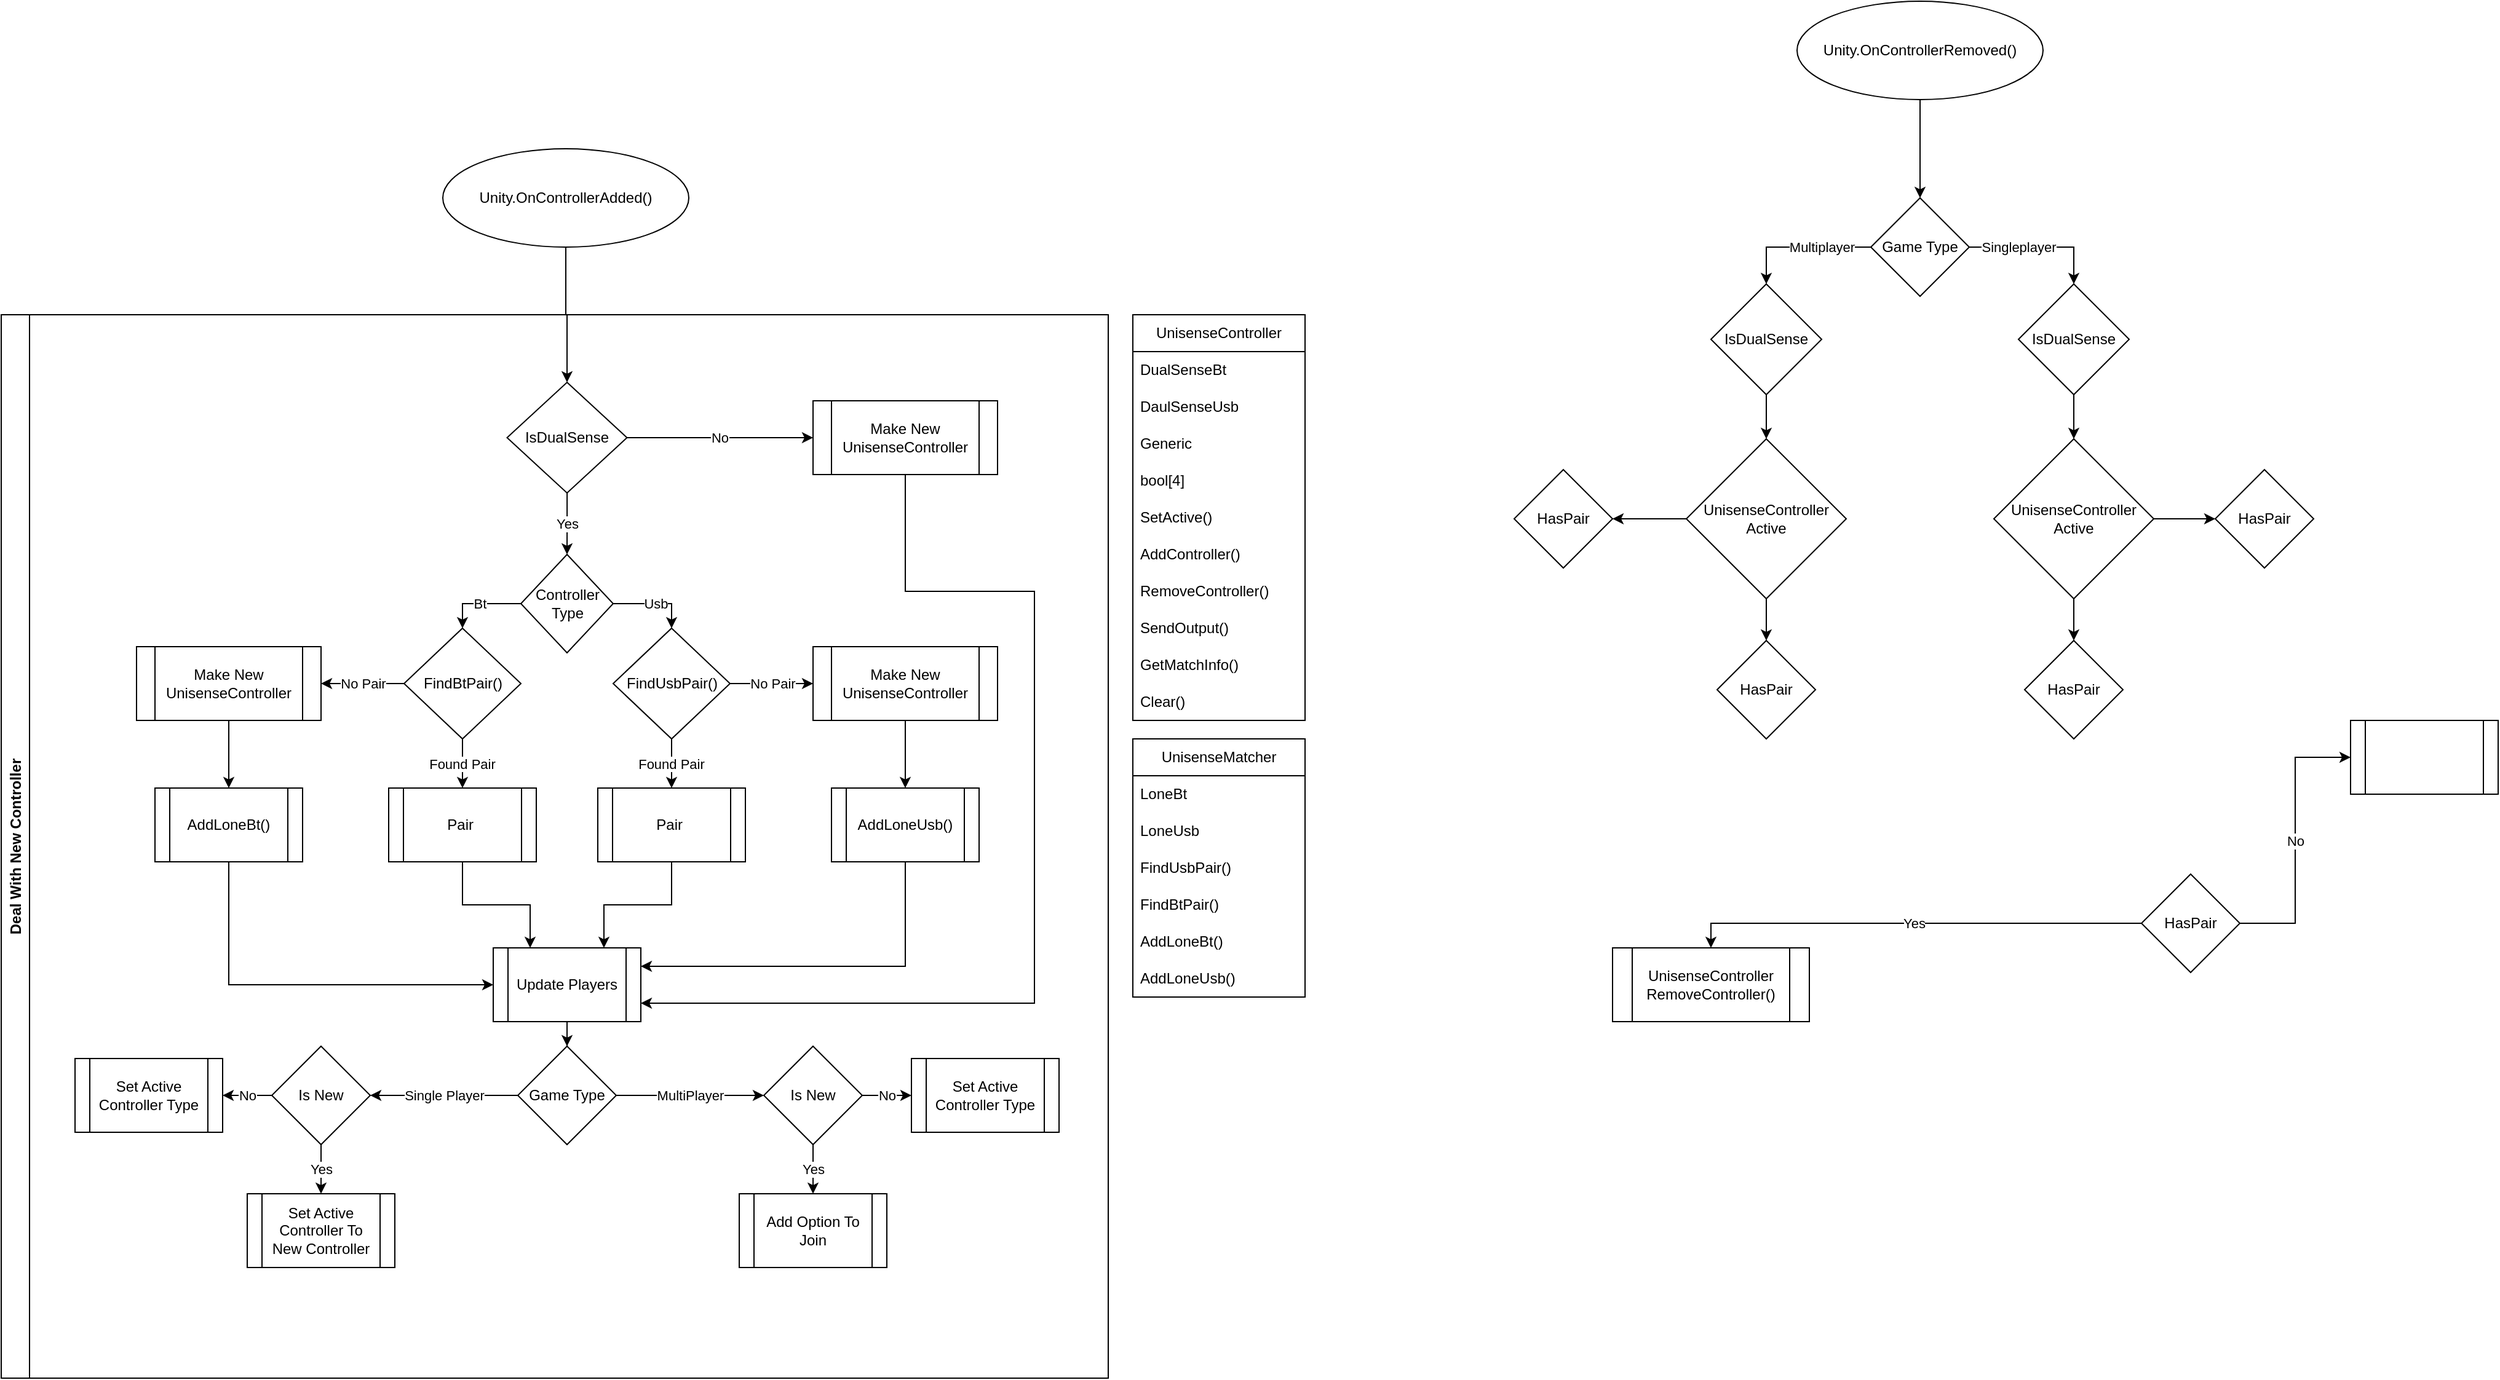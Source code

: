 <mxfile version="23.1.5" type="device" pages="2">
  <diagram id="C5RBs43oDa-KdzZeNtuy" name="UnisenseConnectionManager">
    <mxGraphModel dx="1750" dy="2364" grid="1" gridSize="10" guides="1" tooltips="1" connect="1" arrows="1" fold="1" page="1" pageScale="1" pageWidth="827" pageHeight="1169" math="0" shadow="0">
      <root>
        <mxCell id="WIyWlLk6GJQsqaUBKTNV-0" />
        <mxCell id="WIyWlLk6GJQsqaUBKTNV-1" parent="WIyWlLk6GJQsqaUBKTNV-0" />
        <mxCell id="zdHJ3N0BVW96yLe1-sQY-8" style="edgeStyle=orthogonalEdgeStyle;rounded=0;orthogonalLoop=1;jettySize=auto;html=1;exitX=0.5;exitY=1;exitDx=0;exitDy=0;entryX=0.5;entryY=0;entryDx=0;entryDy=0;labelBackgroundColor=none;fontColor=default;" parent="WIyWlLk6GJQsqaUBKTNV-1" source="zdHJ3N0BVW96yLe1-sQY-0" target="zdHJ3N0BVW96yLe1-sQY-6" edge="1">
          <mxGeometry relative="1" as="geometry" />
        </mxCell>
        <mxCell id="zdHJ3N0BVW96yLe1-sQY-0" value="Unity.OnControllerAdded()" style="ellipse;whiteSpace=wrap;html=1;labelBackgroundColor=none;" parent="WIyWlLk6GJQsqaUBKTNV-1" vertex="1">
          <mxGeometry x="439" y="-950" width="200" height="80" as="geometry" />
        </mxCell>
        <mxCell id="zdHJ3N0BVW96yLe1-sQY-5" value="Deal With New Controller" style="swimlane;horizontal=0;whiteSpace=wrap;html=1;labelBackgroundColor=none;" parent="WIyWlLk6GJQsqaUBKTNV-1" vertex="1">
          <mxGeometry x="80" y="-815" width="900" height="865" as="geometry" />
        </mxCell>
        <mxCell id="w6uGmxB17E7nNtzy83DF-5" value="Yes" style="edgeStyle=orthogonalEdgeStyle;rounded=0;orthogonalLoop=1;jettySize=auto;html=1;entryX=0.5;entryY=0;entryDx=0;entryDy=0;" parent="zdHJ3N0BVW96yLe1-sQY-5" source="zdHJ3N0BVW96yLe1-sQY-6" target="zdHJ3N0BVW96yLe1-sQY-9" edge="1">
          <mxGeometry relative="1" as="geometry" />
        </mxCell>
        <mxCell id="w6uGmxB17E7nNtzy83DF-6" value="No" style="edgeStyle=orthogonalEdgeStyle;rounded=0;orthogonalLoop=1;jettySize=auto;html=1;" parent="zdHJ3N0BVW96yLe1-sQY-5" source="zdHJ3N0BVW96yLe1-sQY-6" target="zdHJ3N0BVW96yLe1-sQY-61" edge="1">
          <mxGeometry relative="1" as="geometry" />
        </mxCell>
        <mxCell id="zdHJ3N0BVW96yLe1-sQY-6" value="IsDualSense" style="rhombus;whiteSpace=wrap;html=1;labelBackgroundColor=none;" parent="zdHJ3N0BVW96yLe1-sQY-5" vertex="1">
          <mxGeometry x="411.25" y="55" width="97.5" height="90" as="geometry" />
        </mxCell>
        <mxCell id="w6uGmxB17E7nNtzy83DF-7" value="Usb" style="edgeStyle=orthogonalEdgeStyle;rounded=0;orthogonalLoop=1;jettySize=auto;html=1;entryX=0.5;entryY=0;entryDx=0;entryDy=0;labelBackgroundColor=default;" parent="zdHJ3N0BVW96yLe1-sQY-5" source="zdHJ3N0BVW96yLe1-sQY-9" target="zdHJ3N0BVW96yLe1-sQY-41" edge="1">
          <mxGeometry relative="1" as="geometry">
            <Array as="points">
              <mxPoint x="545" y="235" />
            </Array>
          </mxGeometry>
        </mxCell>
        <mxCell id="w6uGmxB17E7nNtzy83DF-8" value="Bt" style="edgeStyle=orthogonalEdgeStyle;rounded=0;orthogonalLoop=1;jettySize=auto;html=1;entryX=0.5;entryY=0;entryDx=0;entryDy=0;" parent="zdHJ3N0BVW96yLe1-sQY-5" source="zdHJ3N0BVW96yLe1-sQY-9" target="zdHJ3N0BVW96yLe1-sQY-40" edge="1">
          <mxGeometry relative="1" as="geometry">
            <Array as="points">
              <mxPoint x="375" y="235" />
            </Array>
          </mxGeometry>
        </mxCell>
        <mxCell id="zdHJ3N0BVW96yLe1-sQY-9" value="Controller Type" style="rhombus;whiteSpace=wrap;html=1;labelBackgroundColor=none;" parent="zdHJ3N0BVW96yLe1-sQY-5" vertex="1">
          <mxGeometry x="422.5" y="195" width="75" height="80" as="geometry" />
        </mxCell>
        <mxCell id="w6uGmxB17E7nNtzy83DF-1" value="Found Pair" style="edgeStyle=orthogonalEdgeStyle;rounded=0;orthogonalLoop=1;jettySize=auto;" parent="zdHJ3N0BVW96yLe1-sQY-5" source="zdHJ3N0BVW96yLe1-sQY-40" target="zdHJ3N0BVW96yLe1-sQY-43" edge="1">
          <mxGeometry relative="1" as="geometry" />
        </mxCell>
        <mxCell id="w6uGmxB17E7nNtzy83DF-4" value="No Pair" style="edgeStyle=orthogonalEdgeStyle;rounded=0;orthogonalLoop=1;jettySize=auto;html=1;entryX=1;entryY=0.5;entryDx=0;entryDy=0;" parent="zdHJ3N0BVW96yLe1-sQY-5" source="zdHJ3N0BVW96yLe1-sQY-40" target="zdHJ3N0BVW96yLe1-sQY-52" edge="1">
          <mxGeometry relative="1" as="geometry" />
        </mxCell>
        <mxCell id="zdHJ3N0BVW96yLe1-sQY-40" value="FindBtPair()" style="rhombus;whiteSpace=wrap;html=1;labelBackgroundColor=none;" parent="zdHJ3N0BVW96yLe1-sQY-5" vertex="1">
          <mxGeometry x="327.5" y="255" width="95" height="90" as="geometry" />
        </mxCell>
        <mxCell id="w6uGmxB17E7nNtzy83DF-2" value="Found Pair" style="edgeStyle=orthogonalEdgeStyle;rounded=0;orthogonalLoop=1;jettySize=auto;metaEdit=0;" parent="zdHJ3N0BVW96yLe1-sQY-5" source="zdHJ3N0BVW96yLe1-sQY-41" target="zdHJ3N0BVW96yLe1-sQY-44" edge="1">
          <mxGeometry relative="1" as="geometry" />
        </mxCell>
        <mxCell id="w6uGmxB17E7nNtzy83DF-3" value="No Pair" style="edgeStyle=orthogonalEdgeStyle;rounded=0;orthogonalLoop=1;jettySize=auto;html=1;" parent="zdHJ3N0BVW96yLe1-sQY-5" source="zdHJ3N0BVW96yLe1-sQY-41" target="zdHJ3N0BVW96yLe1-sQY-51" edge="1">
          <mxGeometry relative="1" as="geometry" />
        </mxCell>
        <mxCell id="zdHJ3N0BVW96yLe1-sQY-41" value="FindUsbPair()" style="rhombus;whiteSpace=wrap;html=1;labelBackgroundColor=none;" parent="zdHJ3N0BVW96yLe1-sQY-5" vertex="1">
          <mxGeometry x="497.5" y="255" width="95" height="90" as="geometry" />
        </mxCell>
        <mxCell id="zdHJ3N0BVW96yLe1-sQY-60" style="edgeStyle=orthogonalEdgeStyle;rounded=0;orthogonalLoop=1;jettySize=auto;html=1;entryX=0.25;entryY=0;entryDx=0;entryDy=0;labelBackgroundColor=none;fontColor=default;" parent="zdHJ3N0BVW96yLe1-sQY-5" source="zdHJ3N0BVW96yLe1-sQY-43" target="zdHJ3N0BVW96yLe1-sQY-56" edge="1">
          <mxGeometry relative="1" as="geometry" />
        </mxCell>
        <mxCell id="zdHJ3N0BVW96yLe1-sQY-43" value="Pair&amp;nbsp;" style="shape=process;whiteSpace=wrap;html=1;backgroundOutline=1;labelBackgroundColor=none;" parent="zdHJ3N0BVW96yLe1-sQY-5" vertex="1">
          <mxGeometry x="315" y="385" width="120" height="60" as="geometry" />
        </mxCell>
        <mxCell id="zdHJ3N0BVW96yLe1-sQY-59" style="edgeStyle=orthogonalEdgeStyle;rounded=0;orthogonalLoop=1;jettySize=auto;html=1;entryX=0.75;entryY=0;entryDx=0;entryDy=0;labelBackgroundColor=none;fontColor=default;" parent="zdHJ3N0BVW96yLe1-sQY-5" source="zdHJ3N0BVW96yLe1-sQY-44" target="zdHJ3N0BVW96yLe1-sQY-56" edge="1">
          <mxGeometry relative="1" as="geometry" />
        </mxCell>
        <mxCell id="zdHJ3N0BVW96yLe1-sQY-44" value="Pair&amp;nbsp;" style="shape=process;whiteSpace=wrap;html=1;backgroundOutline=1;labelBackgroundColor=none;" parent="zdHJ3N0BVW96yLe1-sQY-5" vertex="1">
          <mxGeometry x="485" y="385" width="120" height="60" as="geometry" />
        </mxCell>
        <mxCell id="R3c_Hm7OZMM0B2wBE-Ah-12" style="edgeStyle=orthogonalEdgeStyle;rounded=0;orthogonalLoop=1;jettySize=auto;html=1;" parent="zdHJ3N0BVW96yLe1-sQY-5" source="zdHJ3N0BVW96yLe1-sQY-52" target="R3c_Hm7OZMM0B2wBE-Ah-5" edge="1">
          <mxGeometry relative="1" as="geometry" />
        </mxCell>
        <mxCell id="zdHJ3N0BVW96yLe1-sQY-52" value="Make New UnisenseController" style="shape=process;whiteSpace=wrap;html=1;backgroundOutline=1;labelBackgroundColor=none;" parent="zdHJ3N0BVW96yLe1-sQY-5" vertex="1">
          <mxGeometry x="110" y="270" width="150" height="60" as="geometry" />
        </mxCell>
        <mxCell id="R3c_Hm7OZMM0B2wBE-Ah-14" style="edgeStyle=orthogonalEdgeStyle;rounded=0;orthogonalLoop=1;jettySize=auto;html=1;entryX=0.5;entryY=0;entryDx=0;entryDy=0;" parent="zdHJ3N0BVW96yLe1-sQY-5" source="zdHJ3N0BVW96yLe1-sQY-51" target="R3c_Hm7OZMM0B2wBE-Ah-8" edge="1">
          <mxGeometry relative="1" as="geometry" />
        </mxCell>
        <mxCell id="zdHJ3N0BVW96yLe1-sQY-51" value="Make New UnisenseController" style="shape=process;whiteSpace=wrap;html=1;backgroundOutline=1;labelBackgroundColor=none;" parent="zdHJ3N0BVW96yLe1-sQY-5" vertex="1">
          <mxGeometry x="660" y="270" width="150" height="60" as="geometry" />
        </mxCell>
        <mxCell id="7yEXw-5nxaVh2PEXqNQl-1" style="edgeStyle=orthogonalEdgeStyle;rounded=0;orthogonalLoop=1;jettySize=auto;html=1;" parent="zdHJ3N0BVW96yLe1-sQY-5" source="zdHJ3N0BVW96yLe1-sQY-56" target="7yEXw-5nxaVh2PEXqNQl-0" edge="1">
          <mxGeometry relative="1" as="geometry" />
        </mxCell>
        <mxCell id="zdHJ3N0BVW96yLe1-sQY-56" value="Update Players" style="shape=process;whiteSpace=wrap;html=1;backgroundOutline=1;labelBackgroundColor=none;" parent="zdHJ3N0BVW96yLe1-sQY-5" vertex="1">
          <mxGeometry x="400" y="515" width="120" height="60" as="geometry" />
        </mxCell>
        <mxCell id="zdHJ3N0BVW96yLe1-sQY-62" style="edgeStyle=orthogonalEdgeStyle;rounded=0;orthogonalLoop=1;jettySize=auto;html=1;entryX=1;entryY=0.75;entryDx=0;entryDy=0;labelBackgroundColor=none;fontColor=default;" parent="zdHJ3N0BVW96yLe1-sQY-5" source="zdHJ3N0BVW96yLe1-sQY-61" target="zdHJ3N0BVW96yLe1-sQY-56" edge="1">
          <mxGeometry relative="1" as="geometry">
            <Array as="points">
              <mxPoint x="735" y="225" />
              <mxPoint x="840" y="225" />
              <mxPoint x="840" y="560" />
            </Array>
          </mxGeometry>
        </mxCell>
        <mxCell id="zdHJ3N0BVW96yLe1-sQY-61" value="Make New UnisenseController" style="shape=process;whiteSpace=wrap;html=1;backgroundOutline=1;labelBackgroundColor=none;" parent="zdHJ3N0BVW96yLe1-sQY-5" vertex="1">
          <mxGeometry x="660" y="70" width="150" height="60" as="geometry" />
        </mxCell>
        <mxCell id="7yEXw-5nxaVh2PEXqNQl-3" value="Single Player" style="edgeStyle=orthogonalEdgeStyle;rounded=0;orthogonalLoop=1;jettySize=auto;html=1;" parent="zdHJ3N0BVW96yLe1-sQY-5" source="7yEXw-5nxaVh2PEXqNQl-0" target="7yEXw-5nxaVh2PEXqNQl-9" edge="1">
          <mxGeometry relative="1" as="geometry">
            <mxPoint x="300" y="635" as="targetPoint" />
          </mxGeometry>
        </mxCell>
        <mxCell id="7yEXw-5nxaVh2PEXqNQl-6" value="MultiPlayer" style="edgeStyle=orthogonalEdgeStyle;rounded=0;orthogonalLoop=1;jettySize=auto;fixDash=0;backgroundOutline=0;labelBorderColor=none;labelBackgroundColor=default;verticalAlign=middle;align=center;html=1;horizontal=1;" parent="zdHJ3N0BVW96yLe1-sQY-5" source="7yEXw-5nxaVh2PEXqNQl-0" target="7yEXw-5nxaVh2PEXqNQl-10" edge="1">
          <mxGeometry relative="1" as="geometry">
            <mxPoint x="620" y="635" as="targetPoint" />
          </mxGeometry>
        </mxCell>
        <mxCell id="7yEXw-5nxaVh2PEXqNQl-0" value="Game Type" style="rhombus;whiteSpace=wrap;html=1;" parent="zdHJ3N0BVW96yLe1-sQY-5" vertex="1">
          <mxGeometry x="420" y="595" width="80" height="80" as="geometry" />
        </mxCell>
        <mxCell id="7yEXw-5nxaVh2PEXqNQl-13" value="Yes" style="edgeStyle=orthogonalEdgeStyle;rounded=0;orthogonalLoop=1;jettySize=auto;html=1;" parent="zdHJ3N0BVW96yLe1-sQY-5" source="7yEXw-5nxaVh2PEXqNQl-9" target="7yEXw-5nxaVh2PEXqNQl-11" edge="1">
          <mxGeometry relative="1" as="geometry" />
        </mxCell>
        <mxCell id="7yEXw-5nxaVh2PEXqNQl-16" value="No" style="edgeStyle=orthogonalEdgeStyle;rounded=0;orthogonalLoop=1;jettySize=auto;html=1;entryX=1;entryY=0.5;entryDx=0;entryDy=0;" parent="zdHJ3N0BVW96yLe1-sQY-5" source="7yEXw-5nxaVh2PEXqNQl-9" target="7yEXw-5nxaVh2PEXqNQl-15" edge="1">
          <mxGeometry relative="1" as="geometry" />
        </mxCell>
        <mxCell id="7yEXw-5nxaVh2PEXqNQl-9" value="Is New" style="rhombus;whiteSpace=wrap;html=1;" parent="zdHJ3N0BVW96yLe1-sQY-5" vertex="1">
          <mxGeometry x="220" y="595" width="80" height="80" as="geometry" />
        </mxCell>
        <mxCell id="7yEXw-5nxaVh2PEXqNQl-14" value="Yes" style="edgeStyle=orthogonalEdgeStyle;rounded=0;orthogonalLoop=1;jettySize=auto;html=1;" parent="zdHJ3N0BVW96yLe1-sQY-5" source="7yEXw-5nxaVh2PEXqNQl-10" target="7yEXw-5nxaVh2PEXqNQl-12" edge="1">
          <mxGeometry relative="1" as="geometry" />
        </mxCell>
        <mxCell id="7yEXw-5nxaVh2PEXqNQl-18" value="No" style="edgeStyle=orthogonalEdgeStyle;rounded=0;orthogonalLoop=1;jettySize=auto;html=1;entryX=0;entryY=0.5;entryDx=0;entryDy=0;" parent="zdHJ3N0BVW96yLe1-sQY-5" source="7yEXw-5nxaVh2PEXqNQl-10" target="7yEXw-5nxaVh2PEXqNQl-17" edge="1">
          <mxGeometry relative="1" as="geometry" />
        </mxCell>
        <mxCell id="7yEXw-5nxaVh2PEXqNQl-10" value="Is New" style="rhombus;whiteSpace=wrap;html=1;" parent="zdHJ3N0BVW96yLe1-sQY-5" vertex="1">
          <mxGeometry x="620" y="595" width="80" height="80" as="geometry" />
        </mxCell>
        <mxCell id="7yEXw-5nxaVh2PEXqNQl-11" value="Set Active Controller To New Controller" style="shape=process;whiteSpace=wrap;html=1;backgroundOutline=1;" parent="zdHJ3N0BVW96yLe1-sQY-5" vertex="1">
          <mxGeometry x="200" y="715" width="120" height="60" as="geometry" />
        </mxCell>
        <mxCell id="7yEXw-5nxaVh2PEXqNQl-12" value="Add Option To Join" style="shape=process;whiteSpace=wrap;html=1;backgroundOutline=1;" parent="zdHJ3N0BVW96yLe1-sQY-5" vertex="1">
          <mxGeometry x="600" y="715" width="120" height="60" as="geometry" />
        </mxCell>
        <mxCell id="7yEXw-5nxaVh2PEXqNQl-15" value="Set Active Controller Type" style="shape=process;whiteSpace=wrap;html=1;backgroundOutline=1;" parent="zdHJ3N0BVW96yLe1-sQY-5" vertex="1">
          <mxGeometry x="60" y="605" width="120" height="60" as="geometry" />
        </mxCell>
        <mxCell id="7yEXw-5nxaVh2PEXqNQl-17" value="Set Active Controller Type" style="shape=process;whiteSpace=wrap;html=1;backgroundOutline=1;" parent="zdHJ3N0BVW96yLe1-sQY-5" vertex="1">
          <mxGeometry x="740" y="605" width="120" height="60" as="geometry" />
        </mxCell>
        <mxCell id="R3c_Hm7OZMM0B2wBE-Ah-13" style="edgeStyle=orthogonalEdgeStyle;rounded=0;orthogonalLoop=1;jettySize=auto;html=1;entryX=0;entryY=0.5;entryDx=0;entryDy=0;" parent="zdHJ3N0BVW96yLe1-sQY-5" source="R3c_Hm7OZMM0B2wBE-Ah-5" target="zdHJ3N0BVW96yLe1-sQY-56" edge="1">
          <mxGeometry relative="1" as="geometry">
            <Array as="points">
              <mxPoint x="185" y="545" />
            </Array>
          </mxGeometry>
        </mxCell>
        <mxCell id="R3c_Hm7OZMM0B2wBE-Ah-5" value="AddLoneBt()" style="shape=process;whiteSpace=wrap;html=1;backgroundOutline=1;" parent="zdHJ3N0BVW96yLe1-sQY-5" vertex="1">
          <mxGeometry x="125" y="385" width="120" height="60" as="geometry" />
        </mxCell>
        <mxCell id="R3c_Hm7OZMM0B2wBE-Ah-16" style="edgeStyle=orthogonalEdgeStyle;rounded=0;orthogonalLoop=1;jettySize=auto;html=1;entryX=1;entryY=0.25;entryDx=0;entryDy=0;" parent="zdHJ3N0BVW96yLe1-sQY-5" source="R3c_Hm7OZMM0B2wBE-Ah-8" target="zdHJ3N0BVW96yLe1-sQY-56" edge="1">
          <mxGeometry relative="1" as="geometry">
            <Array as="points">
              <mxPoint x="735" y="530" />
            </Array>
          </mxGeometry>
        </mxCell>
        <mxCell id="R3c_Hm7OZMM0B2wBE-Ah-8" value="AddLoneUsb()" style="shape=process;whiteSpace=wrap;html=1;backgroundOutline=1;" parent="zdHJ3N0BVW96yLe1-sQY-5" vertex="1">
          <mxGeometry x="675" y="385" width="120" height="60" as="geometry" />
        </mxCell>
        <UserObject label="UnisenseController" link="data:page/id,mGDT3vFkgfuFO4Fwq692" id="zdHJ3N0BVW96yLe1-sQY-19">
          <mxCell style="swimlane;fontStyle=0;childLayout=stackLayout;horizontal=1;startSize=30;horizontalStack=0;resizeParent=1;resizeParentMax=0;resizeLast=0;collapsible=1;marginBottom=0;whiteSpace=wrap;html=1;labelBackgroundColor=none;" parent="WIyWlLk6GJQsqaUBKTNV-1" vertex="1">
            <mxGeometry x="1000" y="-815" width="140" height="330" as="geometry" />
          </mxCell>
        </UserObject>
        <mxCell id="zdHJ3N0BVW96yLe1-sQY-20" value="DualSenseBt" style="text;strokeColor=none;fillColor=none;align=left;verticalAlign=middle;spacingLeft=4;spacingRight=4;overflow=hidden;points=[[0,0.5],[1,0.5]];portConstraint=eastwest;rotatable=0;whiteSpace=wrap;html=1;labelBackgroundColor=none;" parent="zdHJ3N0BVW96yLe1-sQY-19" vertex="1">
          <mxGeometry y="30" width="140" height="30" as="geometry" />
        </mxCell>
        <mxCell id="zdHJ3N0BVW96yLe1-sQY-21" value="DaulSenseUsb" style="text;strokeColor=none;fillColor=none;align=left;verticalAlign=middle;spacingLeft=4;spacingRight=4;overflow=hidden;points=[[0,0.5],[1,0.5]];portConstraint=eastwest;rotatable=0;whiteSpace=wrap;html=1;labelBackgroundColor=none;" parent="zdHJ3N0BVW96yLe1-sQY-19" vertex="1">
          <mxGeometry y="60" width="140" height="30" as="geometry" />
        </mxCell>
        <mxCell id="zdHJ3N0BVW96yLe1-sQY-22" value="Generic" style="text;strokeColor=none;fillColor=none;align=left;verticalAlign=middle;spacingLeft=4;spacingRight=4;overflow=hidden;points=[[0,0.5],[1,0.5]];portConstraint=eastwest;rotatable=0;whiteSpace=wrap;html=1;labelBackgroundColor=none;" parent="zdHJ3N0BVW96yLe1-sQY-19" vertex="1">
          <mxGeometry y="90" width="140" height="30" as="geometry" />
        </mxCell>
        <UserObject label="bool[4]" tooltip="1 = Is Bt connected&#xa;2 = is Usb connected&#xa;3 = Is Generic connected&#xa;4 = Looking for Match" id="zdHJ3N0BVW96yLe1-sQY-36">
          <mxCell style="text;strokeColor=none;fillColor=none;align=left;verticalAlign=middle;spacingLeft=4;spacingRight=4;overflow=hidden;points=[[0,0.5],[1,0.5]];portConstraint=eastwest;rotatable=0;whiteSpace=wrap;html=1;labelBackgroundColor=none;" parent="zdHJ3N0BVW96yLe1-sQY-19" vertex="1">
            <mxGeometry y="120" width="140" height="30" as="geometry" />
          </mxCell>
        </UserObject>
        <mxCell id="zdHJ3N0BVW96yLe1-sQY-25" value="SetActive()" style="text;strokeColor=none;fillColor=none;align=left;verticalAlign=middle;spacingLeft=4;spacingRight=4;overflow=hidden;points=[[0,0.5],[1,0.5]];portConstraint=eastwest;rotatable=0;whiteSpace=wrap;html=1;labelBackgroundColor=none;" parent="zdHJ3N0BVW96yLe1-sQY-19" vertex="1">
          <mxGeometry y="150" width="140" height="30" as="geometry" />
        </mxCell>
        <mxCell id="zdHJ3N0BVW96yLe1-sQY-24" value="AddController()" style="text;strokeColor=none;fillColor=none;align=left;verticalAlign=middle;spacingLeft=4;spacingRight=4;overflow=hidden;points=[[0,0.5],[1,0.5]];portConstraint=eastwest;rotatable=0;whiteSpace=wrap;html=1;labelBackgroundColor=none;" parent="zdHJ3N0BVW96yLe1-sQY-19" vertex="1">
          <mxGeometry y="180" width="140" height="30" as="geometry" />
        </mxCell>
        <mxCell id="zdHJ3N0BVW96yLe1-sQY-23" value="RemoveController()" style="text;strokeColor=none;fillColor=none;align=left;verticalAlign=middle;spacingLeft=4;spacingRight=4;overflow=hidden;points=[[0,0.5],[1,0.5]];portConstraint=eastwest;rotatable=0;whiteSpace=wrap;html=1;labelBackgroundColor=none;" parent="zdHJ3N0BVW96yLe1-sQY-19" vertex="1">
          <mxGeometry y="210" width="140" height="30" as="geometry" />
        </mxCell>
        <mxCell id="zdHJ3N0BVW96yLe1-sQY-27" value="SendOutput()" style="text;strokeColor=none;fillColor=none;align=left;verticalAlign=middle;spacingLeft=4;spacingRight=4;overflow=hidden;points=[[0,0.5],[1,0.5]];portConstraint=eastwest;rotatable=0;whiteSpace=wrap;html=1;labelBackgroundColor=none;" parent="zdHJ3N0BVW96yLe1-sQY-19" vertex="1">
          <mxGeometry y="240" width="140" height="30" as="geometry" />
        </mxCell>
        <UserObject label="GetMatchInfo()" tags="" tooltip="GetMatchInfo() &#xa;see if UnisenseController is needing a pair.&#xa;See if UnisenseController is asking for a piar&#xa;Get Time codes&#xa;" id="zdHJ3N0BVW96yLe1-sQY-28">
          <mxCell style="text;strokeColor=none;fillColor=none;align=left;verticalAlign=middle;spacingLeft=4;spacingRight=4;overflow=hidden;points=[[0,0.5],[1,0.5]];portConstraint=eastwest;rotatable=0;whiteSpace=wrap;html=1;labelBackgroundColor=none;" parent="zdHJ3N0BVW96yLe1-sQY-19" vertex="1">
            <mxGeometry y="270" width="140" height="30" as="geometry" />
          </mxCell>
        </UserObject>
        <mxCell id="zdHJ3N0BVW96yLe1-sQY-38" value="Clear()" style="text;strokeColor=none;fillColor=none;align=left;verticalAlign=middle;spacingLeft=4;spacingRight=4;overflow=hidden;points=[[0,0.5],[1,0.5]];portConstraint=eastwest;rotatable=0;whiteSpace=wrap;html=1;labelBackgroundColor=none;" parent="zdHJ3N0BVW96yLe1-sQY-19" vertex="1">
          <mxGeometry y="300" width="140" height="30" as="geometry" />
        </mxCell>
        <mxCell id="R3c_Hm7OZMM0B2wBE-Ah-0" value="UnisenseMatcher" style="swimlane;fontStyle=0;childLayout=stackLayout;horizontal=1;startSize=30;horizontalStack=0;resizeParent=1;resizeParentMax=0;resizeLast=0;collapsible=1;marginBottom=0;whiteSpace=wrap;html=1;" parent="WIyWlLk6GJQsqaUBKTNV-1" vertex="1">
          <mxGeometry x="1000" y="-470" width="140" height="210" as="geometry" />
        </mxCell>
        <mxCell id="R3c_Hm7OZMM0B2wBE-Ah-1" value="LoneBt" style="text;strokeColor=none;fillColor=none;align=left;verticalAlign=middle;spacingLeft=4;spacingRight=4;overflow=hidden;points=[[0,0.5],[1,0.5]];portConstraint=eastwest;rotatable=0;whiteSpace=wrap;html=1;" parent="R3c_Hm7OZMM0B2wBE-Ah-0" vertex="1">
          <mxGeometry y="30" width="140" height="30" as="geometry" />
        </mxCell>
        <mxCell id="R3c_Hm7OZMM0B2wBE-Ah-2" value="LoneUsb" style="text;strokeColor=none;fillColor=none;align=left;verticalAlign=middle;spacingLeft=4;spacingRight=4;overflow=hidden;points=[[0,0.5],[1,0.5]];portConstraint=eastwest;rotatable=0;whiteSpace=wrap;html=1;" parent="R3c_Hm7OZMM0B2wBE-Ah-0" vertex="1">
          <mxGeometry y="60" width="140" height="30" as="geometry" />
        </mxCell>
        <mxCell id="R3c_Hm7OZMM0B2wBE-Ah-3" value="FindUsbPair()" style="text;strokeColor=none;fillColor=none;align=left;verticalAlign=middle;spacingLeft=4;spacingRight=4;overflow=hidden;points=[[0,0.5],[1,0.5]];portConstraint=eastwest;rotatable=0;whiteSpace=wrap;html=1;" parent="R3c_Hm7OZMM0B2wBE-Ah-0" vertex="1">
          <mxGeometry y="90" width="140" height="30" as="geometry" />
        </mxCell>
        <mxCell id="R3c_Hm7OZMM0B2wBE-Ah-4" value="FindBtPair()" style="text;strokeColor=none;fillColor=none;align=left;verticalAlign=middle;spacingLeft=4;spacingRight=4;overflow=hidden;points=[[0,0.5],[1,0.5]];portConstraint=eastwest;rotatable=0;whiteSpace=wrap;html=1;" parent="R3c_Hm7OZMM0B2wBE-Ah-0" vertex="1">
          <mxGeometry y="120" width="140" height="30" as="geometry" />
        </mxCell>
        <mxCell id="R3c_Hm7OZMM0B2wBE-Ah-6" value="AddLoneBt()" style="text;strokeColor=none;fillColor=none;align=left;verticalAlign=middle;spacingLeft=4;spacingRight=4;overflow=hidden;points=[[0,0.5],[1,0.5]];portConstraint=eastwest;rotatable=0;whiteSpace=wrap;html=1;" parent="R3c_Hm7OZMM0B2wBE-Ah-0" vertex="1">
          <mxGeometry y="150" width="140" height="30" as="geometry" />
        </mxCell>
        <mxCell id="R3c_Hm7OZMM0B2wBE-Ah-7" value="AddLoneUsb()" style="text;strokeColor=none;fillColor=none;align=left;verticalAlign=middle;spacingLeft=4;spacingRight=4;overflow=hidden;points=[[0,0.5],[1,0.5]];portConstraint=eastwest;rotatable=0;whiteSpace=wrap;html=1;" parent="R3c_Hm7OZMM0B2wBE-Ah-0" vertex="1">
          <mxGeometry y="180" width="140" height="30" as="geometry" />
        </mxCell>
        <mxCell id="R3c_Hm7OZMM0B2wBE-Ah-17" value="Unity.OnControllerRemoved()" style="ellipse;whiteSpace=wrap;html=1;labelBackgroundColor=none;" parent="WIyWlLk6GJQsqaUBKTNV-1" vertex="1">
          <mxGeometry x="1540" y="-1070" width="200" height="80" as="geometry" />
        </mxCell>
        <mxCell id="R3c_Hm7OZMM0B2wBE-Ah-28" value="No" style="edgeStyle=orthogonalEdgeStyle;rounded=0;orthogonalLoop=1;jettySize=auto;html=1;entryX=0;entryY=0.5;entryDx=0;entryDy=0;" parent="WIyWlLk6GJQsqaUBKTNV-1" source="R3c_Hm7OZMM0B2wBE-Ah-26" target="R3c_Hm7OZMM0B2wBE-Ah-30" edge="1">
          <mxGeometry relative="1" as="geometry">
            <mxPoint x="1720" y="-640" as="targetPoint" />
          </mxGeometry>
        </mxCell>
        <mxCell id="R3c_Hm7OZMM0B2wBE-Ah-29" value="Yes" style="edgeStyle=orthogonalEdgeStyle;rounded=0;orthogonalLoop=1;jettySize=auto;html=1;entryX=0.5;entryY=0;entryDx=0;entryDy=0;" parent="WIyWlLk6GJQsqaUBKTNV-1" source="R3c_Hm7OZMM0B2wBE-Ah-26" target="R3c_Hm7OZMM0B2wBE-Ah-31" edge="1">
          <mxGeometry relative="1" as="geometry">
            <mxPoint x="1630" y="-540" as="targetPoint" />
          </mxGeometry>
        </mxCell>
        <mxCell id="R3c_Hm7OZMM0B2wBE-Ah-26" value="HasPair" style="rhombus;whiteSpace=wrap;html=1;" parent="WIyWlLk6GJQsqaUBKTNV-1" vertex="1">
          <mxGeometry x="1820" y="-360" width="80" height="80" as="geometry" />
        </mxCell>
        <mxCell id="R3c_Hm7OZMM0B2wBE-Ah-30" value="" style="shape=process;whiteSpace=wrap;html=1;backgroundOutline=1;" parent="WIyWlLk6GJQsqaUBKTNV-1" vertex="1">
          <mxGeometry x="1990" y="-485" width="120" height="60" as="geometry" />
        </mxCell>
        <mxCell id="R3c_Hm7OZMM0B2wBE-Ah-31" value="UnisenseController&lt;br&gt;RemoveController()" style="shape=process;whiteSpace=wrap;html=1;backgroundOutline=1;" parent="WIyWlLk6GJQsqaUBKTNV-1" vertex="1">
          <mxGeometry x="1390" y="-300" width="160" height="60" as="geometry" />
        </mxCell>
        <mxCell id="_gdAPWhnrjYtZJAYlBSE-16" style="edgeStyle=orthogonalEdgeStyle;rounded=0;orthogonalLoop=1;jettySize=auto;html=1;entryX=0.5;entryY=0;entryDx=0;entryDy=0;" edge="1" parent="WIyWlLk6GJQsqaUBKTNV-1" source="R3c_Hm7OZMM0B2wBE-Ah-33" target="_gdAPWhnrjYtZJAYlBSE-4">
          <mxGeometry relative="1" as="geometry" />
        </mxCell>
        <mxCell id="R3c_Hm7OZMM0B2wBE-Ah-33" value="IsDualSense" style="rhombus;whiteSpace=wrap;html=1;" parent="WIyWlLk6GJQsqaUBKTNV-1" vertex="1">
          <mxGeometry x="1720" y="-840" width="90" height="90" as="geometry" />
        </mxCell>
        <mxCell id="_gdAPWhnrjYtZJAYlBSE-19" style="edgeStyle=orthogonalEdgeStyle;rounded=0;orthogonalLoop=1;jettySize=auto;html=1;entryX=1;entryY=0.5;entryDx=0;entryDy=0;" edge="1" parent="WIyWlLk6GJQsqaUBKTNV-1" source="R3c_Hm7OZMM0B2wBE-Ah-36" target="_gdAPWhnrjYtZJAYlBSE-12">
          <mxGeometry relative="1" as="geometry" />
        </mxCell>
        <mxCell id="_gdAPWhnrjYtZJAYlBSE-20" style="edgeStyle=orthogonalEdgeStyle;rounded=0;orthogonalLoop=1;jettySize=auto;html=1;entryX=0.5;entryY=0;entryDx=0;entryDy=0;" edge="1" parent="WIyWlLk6GJQsqaUBKTNV-1" source="R3c_Hm7OZMM0B2wBE-Ah-36" target="_gdAPWhnrjYtZJAYlBSE-11">
          <mxGeometry relative="1" as="geometry" />
        </mxCell>
        <mxCell id="R3c_Hm7OZMM0B2wBE-Ah-36" value="UnisenseController&lt;br&gt;Active" style="rhombus;whiteSpace=wrap;html=1;" parent="WIyWlLk6GJQsqaUBKTNV-1" vertex="1">
          <mxGeometry x="1450" y="-714" width="130" height="130" as="geometry" />
        </mxCell>
        <mxCell id="_gdAPWhnrjYtZJAYlBSE-17" style="edgeStyle=orthogonalEdgeStyle;rounded=0;orthogonalLoop=1;jettySize=auto;html=1;entryX=0;entryY=0.5;entryDx=0;entryDy=0;" edge="1" parent="WIyWlLk6GJQsqaUBKTNV-1" source="_gdAPWhnrjYtZJAYlBSE-4" target="_gdAPWhnrjYtZJAYlBSE-13">
          <mxGeometry relative="1" as="geometry" />
        </mxCell>
        <mxCell id="_gdAPWhnrjYtZJAYlBSE-21" style="edgeStyle=orthogonalEdgeStyle;rounded=0;orthogonalLoop=1;jettySize=auto;html=1;entryX=0.5;entryY=0;entryDx=0;entryDy=0;" edge="1" parent="WIyWlLk6GJQsqaUBKTNV-1" source="_gdAPWhnrjYtZJAYlBSE-4" target="_gdAPWhnrjYtZJAYlBSE-10">
          <mxGeometry relative="1" as="geometry" />
        </mxCell>
        <mxCell id="_gdAPWhnrjYtZJAYlBSE-4" value="UnisenseController&lt;br&gt;Active" style="rhombus;whiteSpace=wrap;html=1;" vertex="1" parent="WIyWlLk6GJQsqaUBKTNV-1">
          <mxGeometry x="1700" y="-714" width="130" height="130" as="geometry" />
        </mxCell>
        <mxCell id="_gdAPWhnrjYtZJAYlBSE-6" value="" style="edgeStyle=orthogonalEdgeStyle;rounded=0;orthogonalLoop=1;jettySize=auto;html=1;entryX=0.5;entryY=0;entryDx=0;entryDy=0;" edge="1" parent="WIyWlLk6GJQsqaUBKTNV-1" source="R3c_Hm7OZMM0B2wBE-Ah-17" target="_gdAPWhnrjYtZJAYlBSE-5">
          <mxGeometry relative="1" as="geometry">
            <mxPoint x="1630" y="-950" as="sourcePoint" />
            <mxPoint x="1630" y="-815" as="targetPoint" />
          </mxGeometry>
        </mxCell>
        <mxCell id="_gdAPWhnrjYtZJAYlBSE-7" value="Singleplayer" style="edgeStyle=orthogonalEdgeStyle;rounded=0;orthogonalLoop=1;jettySize=auto;html=1;entryX=0.5;entryY=0;entryDx=0;entryDy=0;" edge="1" parent="WIyWlLk6GJQsqaUBKTNV-1" source="_gdAPWhnrjYtZJAYlBSE-5" target="R3c_Hm7OZMM0B2wBE-Ah-33">
          <mxGeometry x="-0.304" relative="1" as="geometry">
            <mxPoint x="1750" y="-875" as="targetPoint" />
            <mxPoint as="offset" />
          </mxGeometry>
        </mxCell>
        <mxCell id="_gdAPWhnrjYtZJAYlBSE-9" value="Multiplayer" style="edgeStyle=orthogonalEdgeStyle;rounded=0;orthogonalLoop=1;jettySize=auto;html=1;entryX=0.5;entryY=0;entryDx=0;entryDy=0;" edge="1" parent="WIyWlLk6GJQsqaUBKTNV-1" source="_gdAPWhnrjYtZJAYlBSE-5" target="_gdAPWhnrjYtZJAYlBSE-8">
          <mxGeometry x="-0.304" relative="1" as="geometry">
            <mxPoint as="offset" />
          </mxGeometry>
        </mxCell>
        <mxCell id="_gdAPWhnrjYtZJAYlBSE-5" value="Game Type" style="rhombus;whiteSpace=wrap;html=1;" vertex="1" parent="WIyWlLk6GJQsqaUBKTNV-1">
          <mxGeometry x="1600" y="-910" width="80" height="80" as="geometry" />
        </mxCell>
        <mxCell id="_gdAPWhnrjYtZJAYlBSE-15" style="edgeStyle=orthogonalEdgeStyle;rounded=0;orthogonalLoop=1;jettySize=auto;html=1;entryX=0.5;entryY=0;entryDx=0;entryDy=0;" edge="1" parent="WIyWlLk6GJQsqaUBKTNV-1" source="_gdAPWhnrjYtZJAYlBSE-8" target="R3c_Hm7OZMM0B2wBE-Ah-36">
          <mxGeometry relative="1" as="geometry" />
        </mxCell>
        <mxCell id="_gdAPWhnrjYtZJAYlBSE-8" value="IsDualSense" style="rhombus;whiteSpace=wrap;html=1;" vertex="1" parent="WIyWlLk6GJQsqaUBKTNV-1">
          <mxGeometry x="1470" y="-840" width="90" height="90" as="geometry" />
        </mxCell>
        <mxCell id="_gdAPWhnrjYtZJAYlBSE-10" value="HasPair" style="rhombus;whiteSpace=wrap;html=1;" vertex="1" parent="WIyWlLk6GJQsqaUBKTNV-1">
          <mxGeometry x="1725" y="-550" width="80" height="80" as="geometry" />
        </mxCell>
        <mxCell id="_gdAPWhnrjYtZJAYlBSE-11" value="HasPair" style="rhombus;whiteSpace=wrap;html=1;" vertex="1" parent="WIyWlLk6GJQsqaUBKTNV-1">
          <mxGeometry x="1475" y="-550" width="80" height="80" as="geometry" />
        </mxCell>
        <mxCell id="_gdAPWhnrjYtZJAYlBSE-12" value="HasPair" style="rhombus;whiteSpace=wrap;html=1;" vertex="1" parent="WIyWlLk6GJQsqaUBKTNV-1">
          <mxGeometry x="1310" y="-689" width="80" height="80" as="geometry" />
        </mxCell>
        <mxCell id="_gdAPWhnrjYtZJAYlBSE-13" value="HasPair" style="rhombus;whiteSpace=wrap;html=1;" vertex="1" parent="WIyWlLk6GJQsqaUBKTNV-1">
          <mxGeometry x="1880" y="-689" width="80" height="80" as="geometry" />
        </mxCell>
      </root>
    </mxGraphModel>
  </diagram>
  <diagram id="mGDT3vFkgfuFO4Fwq692" name="UnisenseController">
    <mxGraphModel dx="200" dy="1817" grid="1" gridSize="10" guides="1" tooltips="1" connect="1" arrows="1" fold="1" page="1" pageScale="1" pageWidth="850" pageHeight="1100" math="0" shadow="0">
      <root>
        <mxCell id="0" />
        <mxCell id="1" parent="0" />
        <UserObject label="UnisenseController" id="zW5abfy-cNVzN4dECI9F-1">
          <mxCell style="swimlane;fontStyle=0;childLayout=stackLayout;horizontal=1;startSize=30;horizontalStack=0;resizeParent=1;resizeParentMax=0;resizeLast=0;collapsible=1;marginBottom=0;whiteSpace=wrap;html=1;labelBackgroundColor=none;" vertex="1" parent="1">
            <mxGeometry x="1230" y="-720" width="140" height="330" as="geometry" />
          </mxCell>
        </UserObject>
        <mxCell id="zW5abfy-cNVzN4dECI9F-2" value="DualSenseBt" style="text;strokeColor=none;fillColor=none;align=left;verticalAlign=middle;spacingLeft=4;spacingRight=4;overflow=hidden;points=[[0,0.5],[1,0.5]];portConstraint=eastwest;rotatable=0;whiteSpace=wrap;html=1;labelBackgroundColor=none;" vertex="1" parent="zW5abfy-cNVzN4dECI9F-1">
          <mxGeometry y="30" width="140" height="30" as="geometry" />
        </mxCell>
        <mxCell id="zW5abfy-cNVzN4dECI9F-3" value="DaulSenseUsb" style="text;strokeColor=none;fillColor=none;align=left;verticalAlign=middle;spacingLeft=4;spacingRight=4;overflow=hidden;points=[[0,0.5],[1,0.5]];portConstraint=eastwest;rotatable=0;whiteSpace=wrap;html=1;labelBackgroundColor=none;" vertex="1" parent="zW5abfy-cNVzN4dECI9F-1">
          <mxGeometry y="60" width="140" height="30" as="geometry" />
        </mxCell>
        <mxCell id="zW5abfy-cNVzN4dECI9F-4" value="Generic" style="text;strokeColor=none;fillColor=none;align=left;verticalAlign=middle;spacingLeft=4;spacingRight=4;overflow=hidden;points=[[0,0.5],[1,0.5]];portConstraint=eastwest;rotatable=0;whiteSpace=wrap;html=1;labelBackgroundColor=none;" vertex="1" parent="zW5abfy-cNVzN4dECI9F-1">
          <mxGeometry y="90" width="140" height="30" as="geometry" />
        </mxCell>
        <UserObject label="bool[4]" tooltip="1 = Is Bt connected&#xa;2 = is Usb connected&#xa;3 = Is Generic connected&#xa;4 = Looking for Match" id="zW5abfy-cNVzN4dECI9F-5">
          <mxCell style="text;strokeColor=none;fillColor=none;align=left;verticalAlign=middle;spacingLeft=4;spacingRight=4;overflow=hidden;points=[[0,0.5],[1,0.5]];portConstraint=eastwest;rotatable=0;whiteSpace=wrap;html=1;labelBackgroundColor=none;" vertex="1" parent="zW5abfy-cNVzN4dECI9F-1">
            <mxGeometry y="120" width="140" height="30" as="geometry" />
          </mxCell>
        </UserObject>
        <mxCell id="zW5abfy-cNVzN4dECI9F-6" value="SetActive()" style="text;strokeColor=none;fillColor=none;align=left;verticalAlign=middle;spacingLeft=4;spacingRight=4;overflow=hidden;points=[[0,0.5],[1,0.5]];portConstraint=eastwest;rotatable=0;whiteSpace=wrap;html=1;labelBackgroundColor=none;" vertex="1" parent="zW5abfy-cNVzN4dECI9F-1">
          <mxGeometry y="150" width="140" height="30" as="geometry" />
        </mxCell>
        <mxCell id="zW5abfy-cNVzN4dECI9F-7" value="AddController()" style="text;strokeColor=none;fillColor=none;align=left;verticalAlign=middle;spacingLeft=4;spacingRight=4;overflow=hidden;points=[[0,0.5],[1,0.5]];portConstraint=eastwest;rotatable=0;whiteSpace=wrap;html=1;labelBackgroundColor=none;" vertex="1" parent="zW5abfy-cNVzN4dECI9F-1">
          <mxGeometry y="180" width="140" height="30" as="geometry" />
        </mxCell>
        <mxCell id="zW5abfy-cNVzN4dECI9F-8" value="RemoveController()" style="text;strokeColor=none;fillColor=none;align=left;verticalAlign=middle;spacingLeft=4;spacingRight=4;overflow=hidden;points=[[0,0.5],[1,0.5]];portConstraint=eastwest;rotatable=0;whiteSpace=wrap;html=1;labelBackgroundColor=none;" vertex="1" parent="zW5abfy-cNVzN4dECI9F-1">
          <mxGeometry y="210" width="140" height="30" as="geometry" />
        </mxCell>
        <mxCell id="zW5abfy-cNVzN4dECI9F-9" value="SendOutput()" style="text;strokeColor=none;fillColor=none;align=left;verticalAlign=middle;spacingLeft=4;spacingRight=4;overflow=hidden;points=[[0,0.5],[1,0.5]];portConstraint=eastwest;rotatable=0;whiteSpace=wrap;html=1;labelBackgroundColor=none;" vertex="1" parent="zW5abfy-cNVzN4dECI9F-1">
          <mxGeometry y="240" width="140" height="30" as="geometry" />
        </mxCell>
        <UserObject label="GetMatchInfo()" tags="" tooltip="GetMatchInfo() &#xa;see if UnisenseController is needing a pair.&#xa;See if UnisenseController is asking for a piar&#xa;Get Time codes&#xa;" id="zW5abfy-cNVzN4dECI9F-10">
          <mxCell style="text;strokeColor=none;fillColor=none;align=left;verticalAlign=middle;spacingLeft=4;spacingRight=4;overflow=hidden;points=[[0,0.5],[1,0.5]];portConstraint=eastwest;rotatable=0;whiteSpace=wrap;html=1;labelBackgroundColor=none;" vertex="1" parent="zW5abfy-cNVzN4dECI9F-1">
            <mxGeometry y="270" width="140" height="30" as="geometry" />
          </mxCell>
        </UserObject>
        <mxCell id="zW5abfy-cNVzN4dECI9F-11" value="Clear()" style="text;strokeColor=none;fillColor=none;align=left;verticalAlign=middle;spacingLeft=4;spacingRight=4;overflow=hidden;points=[[0,0.5],[1,0.5]];portConstraint=eastwest;rotatable=0;whiteSpace=wrap;html=1;labelBackgroundColor=none;" vertex="1" parent="zW5abfy-cNVzN4dECI9F-1">
          <mxGeometry y="300" width="140" height="30" as="geometry" />
        </mxCell>
      </root>
    </mxGraphModel>
  </diagram>
</mxfile>
